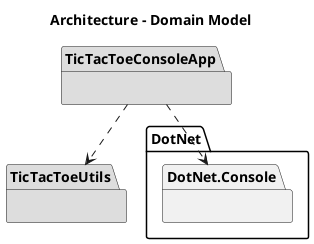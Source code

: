 @startuml TicTacToeDomainModelArchitecture
title Architecture - Domain Model

namespace TicTacToeConsoleApp #DDDDDD { }
namespace TicTacToeUtils #DDDDDD { }
namespace DotNet.Console { }

TicTacToeConsoleApp ..> TicTacToeUtils
TicTacToeConsoleApp ..> DotNet.Console

@enduml